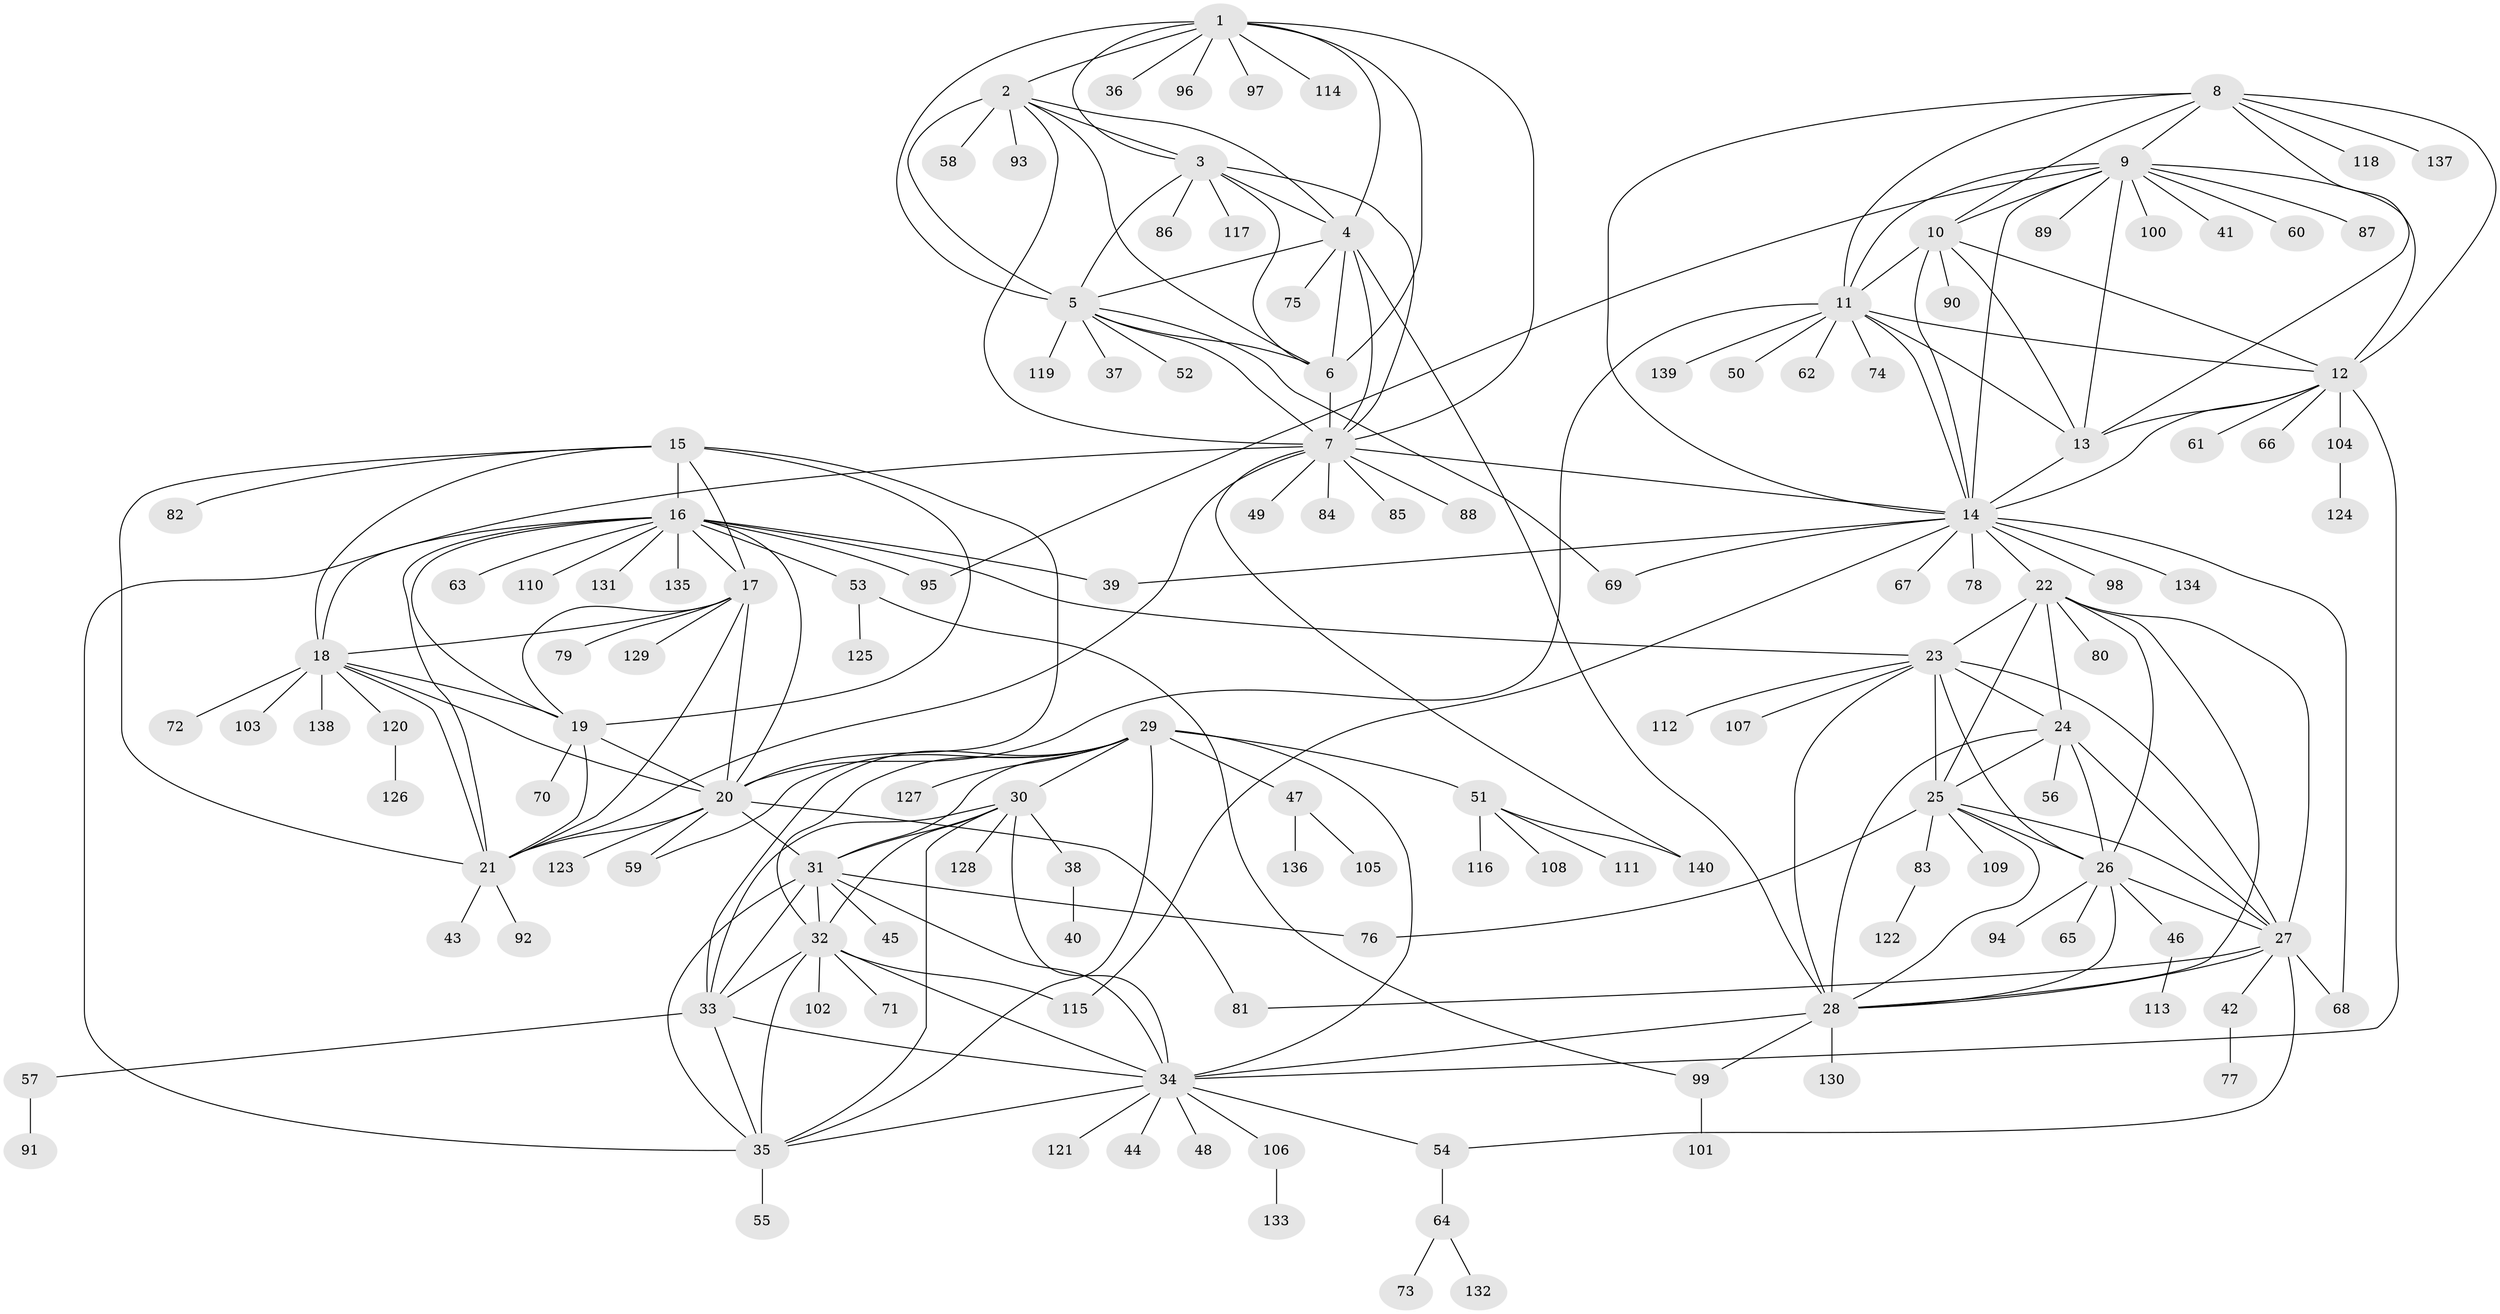 // Generated by graph-tools (version 1.1) at 2025/50/03/09/25 03:50:37]
// undirected, 140 vertices, 231 edges
graph export_dot {
graph [start="1"]
  node [color=gray90,style=filled];
  1;
  2;
  3;
  4;
  5;
  6;
  7;
  8;
  9;
  10;
  11;
  12;
  13;
  14;
  15;
  16;
  17;
  18;
  19;
  20;
  21;
  22;
  23;
  24;
  25;
  26;
  27;
  28;
  29;
  30;
  31;
  32;
  33;
  34;
  35;
  36;
  37;
  38;
  39;
  40;
  41;
  42;
  43;
  44;
  45;
  46;
  47;
  48;
  49;
  50;
  51;
  52;
  53;
  54;
  55;
  56;
  57;
  58;
  59;
  60;
  61;
  62;
  63;
  64;
  65;
  66;
  67;
  68;
  69;
  70;
  71;
  72;
  73;
  74;
  75;
  76;
  77;
  78;
  79;
  80;
  81;
  82;
  83;
  84;
  85;
  86;
  87;
  88;
  89;
  90;
  91;
  92;
  93;
  94;
  95;
  96;
  97;
  98;
  99;
  100;
  101;
  102;
  103;
  104;
  105;
  106;
  107;
  108;
  109;
  110;
  111;
  112;
  113;
  114;
  115;
  116;
  117;
  118;
  119;
  120;
  121;
  122;
  123;
  124;
  125;
  126;
  127;
  128;
  129;
  130;
  131;
  132;
  133;
  134;
  135;
  136;
  137;
  138;
  139;
  140;
  1 -- 2;
  1 -- 3;
  1 -- 4;
  1 -- 5;
  1 -- 6;
  1 -- 7;
  1 -- 36;
  1 -- 96;
  1 -- 97;
  1 -- 114;
  2 -- 3;
  2 -- 4;
  2 -- 5;
  2 -- 6;
  2 -- 7;
  2 -- 58;
  2 -- 93;
  3 -- 4;
  3 -- 5;
  3 -- 6;
  3 -- 7;
  3 -- 86;
  3 -- 117;
  4 -- 5;
  4 -- 6;
  4 -- 7;
  4 -- 28;
  4 -- 75;
  5 -- 6;
  5 -- 7;
  5 -- 37;
  5 -- 52;
  5 -- 69;
  5 -- 119;
  6 -- 7;
  7 -- 14;
  7 -- 21;
  7 -- 35;
  7 -- 49;
  7 -- 84;
  7 -- 85;
  7 -- 88;
  7 -- 140;
  8 -- 9;
  8 -- 10;
  8 -- 11;
  8 -- 12;
  8 -- 13;
  8 -- 14;
  8 -- 118;
  8 -- 137;
  9 -- 10;
  9 -- 11;
  9 -- 12;
  9 -- 13;
  9 -- 14;
  9 -- 41;
  9 -- 60;
  9 -- 87;
  9 -- 89;
  9 -- 95;
  9 -- 100;
  10 -- 11;
  10 -- 12;
  10 -- 13;
  10 -- 14;
  10 -- 90;
  11 -- 12;
  11 -- 13;
  11 -- 14;
  11 -- 20;
  11 -- 50;
  11 -- 62;
  11 -- 74;
  11 -- 139;
  12 -- 13;
  12 -- 14;
  12 -- 34;
  12 -- 61;
  12 -- 66;
  12 -- 104;
  13 -- 14;
  14 -- 22;
  14 -- 39;
  14 -- 67;
  14 -- 68;
  14 -- 69;
  14 -- 78;
  14 -- 98;
  14 -- 115;
  14 -- 134;
  15 -- 16;
  15 -- 17;
  15 -- 18;
  15 -- 19;
  15 -- 20;
  15 -- 21;
  15 -- 82;
  16 -- 17;
  16 -- 18;
  16 -- 19;
  16 -- 20;
  16 -- 21;
  16 -- 23;
  16 -- 39;
  16 -- 53;
  16 -- 63;
  16 -- 95;
  16 -- 110;
  16 -- 131;
  16 -- 135;
  17 -- 18;
  17 -- 19;
  17 -- 20;
  17 -- 21;
  17 -- 79;
  17 -- 129;
  18 -- 19;
  18 -- 20;
  18 -- 21;
  18 -- 72;
  18 -- 103;
  18 -- 120;
  18 -- 138;
  19 -- 20;
  19 -- 21;
  19 -- 70;
  20 -- 21;
  20 -- 31;
  20 -- 59;
  20 -- 81;
  20 -- 123;
  21 -- 43;
  21 -- 92;
  22 -- 23;
  22 -- 24;
  22 -- 25;
  22 -- 26;
  22 -- 27;
  22 -- 28;
  22 -- 80;
  23 -- 24;
  23 -- 25;
  23 -- 26;
  23 -- 27;
  23 -- 28;
  23 -- 107;
  23 -- 112;
  24 -- 25;
  24 -- 26;
  24 -- 27;
  24 -- 28;
  24 -- 56;
  25 -- 26;
  25 -- 27;
  25 -- 28;
  25 -- 76;
  25 -- 83;
  25 -- 109;
  26 -- 27;
  26 -- 28;
  26 -- 46;
  26 -- 65;
  26 -- 94;
  27 -- 28;
  27 -- 42;
  27 -- 54;
  27 -- 68;
  27 -- 81;
  28 -- 34;
  28 -- 99;
  28 -- 130;
  29 -- 30;
  29 -- 31;
  29 -- 32;
  29 -- 33;
  29 -- 34;
  29 -- 35;
  29 -- 47;
  29 -- 51;
  29 -- 59;
  29 -- 127;
  30 -- 31;
  30 -- 32;
  30 -- 33;
  30 -- 34;
  30 -- 35;
  30 -- 38;
  30 -- 128;
  31 -- 32;
  31 -- 33;
  31 -- 34;
  31 -- 35;
  31 -- 45;
  31 -- 76;
  32 -- 33;
  32 -- 34;
  32 -- 35;
  32 -- 71;
  32 -- 102;
  32 -- 115;
  33 -- 34;
  33 -- 35;
  33 -- 57;
  34 -- 35;
  34 -- 44;
  34 -- 48;
  34 -- 54;
  34 -- 106;
  34 -- 121;
  35 -- 55;
  38 -- 40;
  42 -- 77;
  46 -- 113;
  47 -- 105;
  47 -- 136;
  51 -- 108;
  51 -- 111;
  51 -- 116;
  51 -- 140;
  53 -- 99;
  53 -- 125;
  54 -- 64;
  57 -- 91;
  64 -- 73;
  64 -- 132;
  83 -- 122;
  99 -- 101;
  104 -- 124;
  106 -- 133;
  120 -- 126;
}
